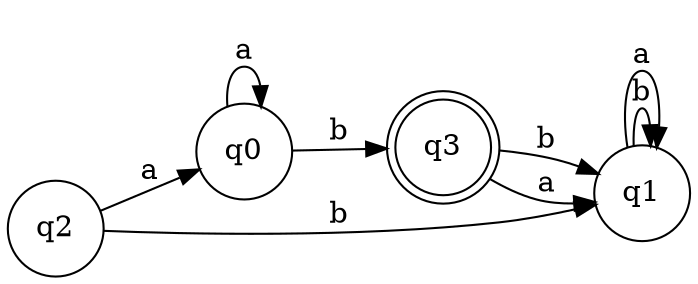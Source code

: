 digraph DFA {
	rankdir=LR size="8,5"
	node [shape=circle]
	q0
	node [shape=circle]
	q1
	node [shape=circle]
	q2
	node [shape=doublecircle]
	q3
	q2 -> q1 [label=b]
	q2 -> q0 [label=a]
	q1 -> q1 [label=b]
	q1 -> q1 [label=a]
	q0 -> q3 [label=b]
	q0 -> q0 [label=a]
	q3 -> q1 [label=b]
	q3 -> q1 [label=a]
}

